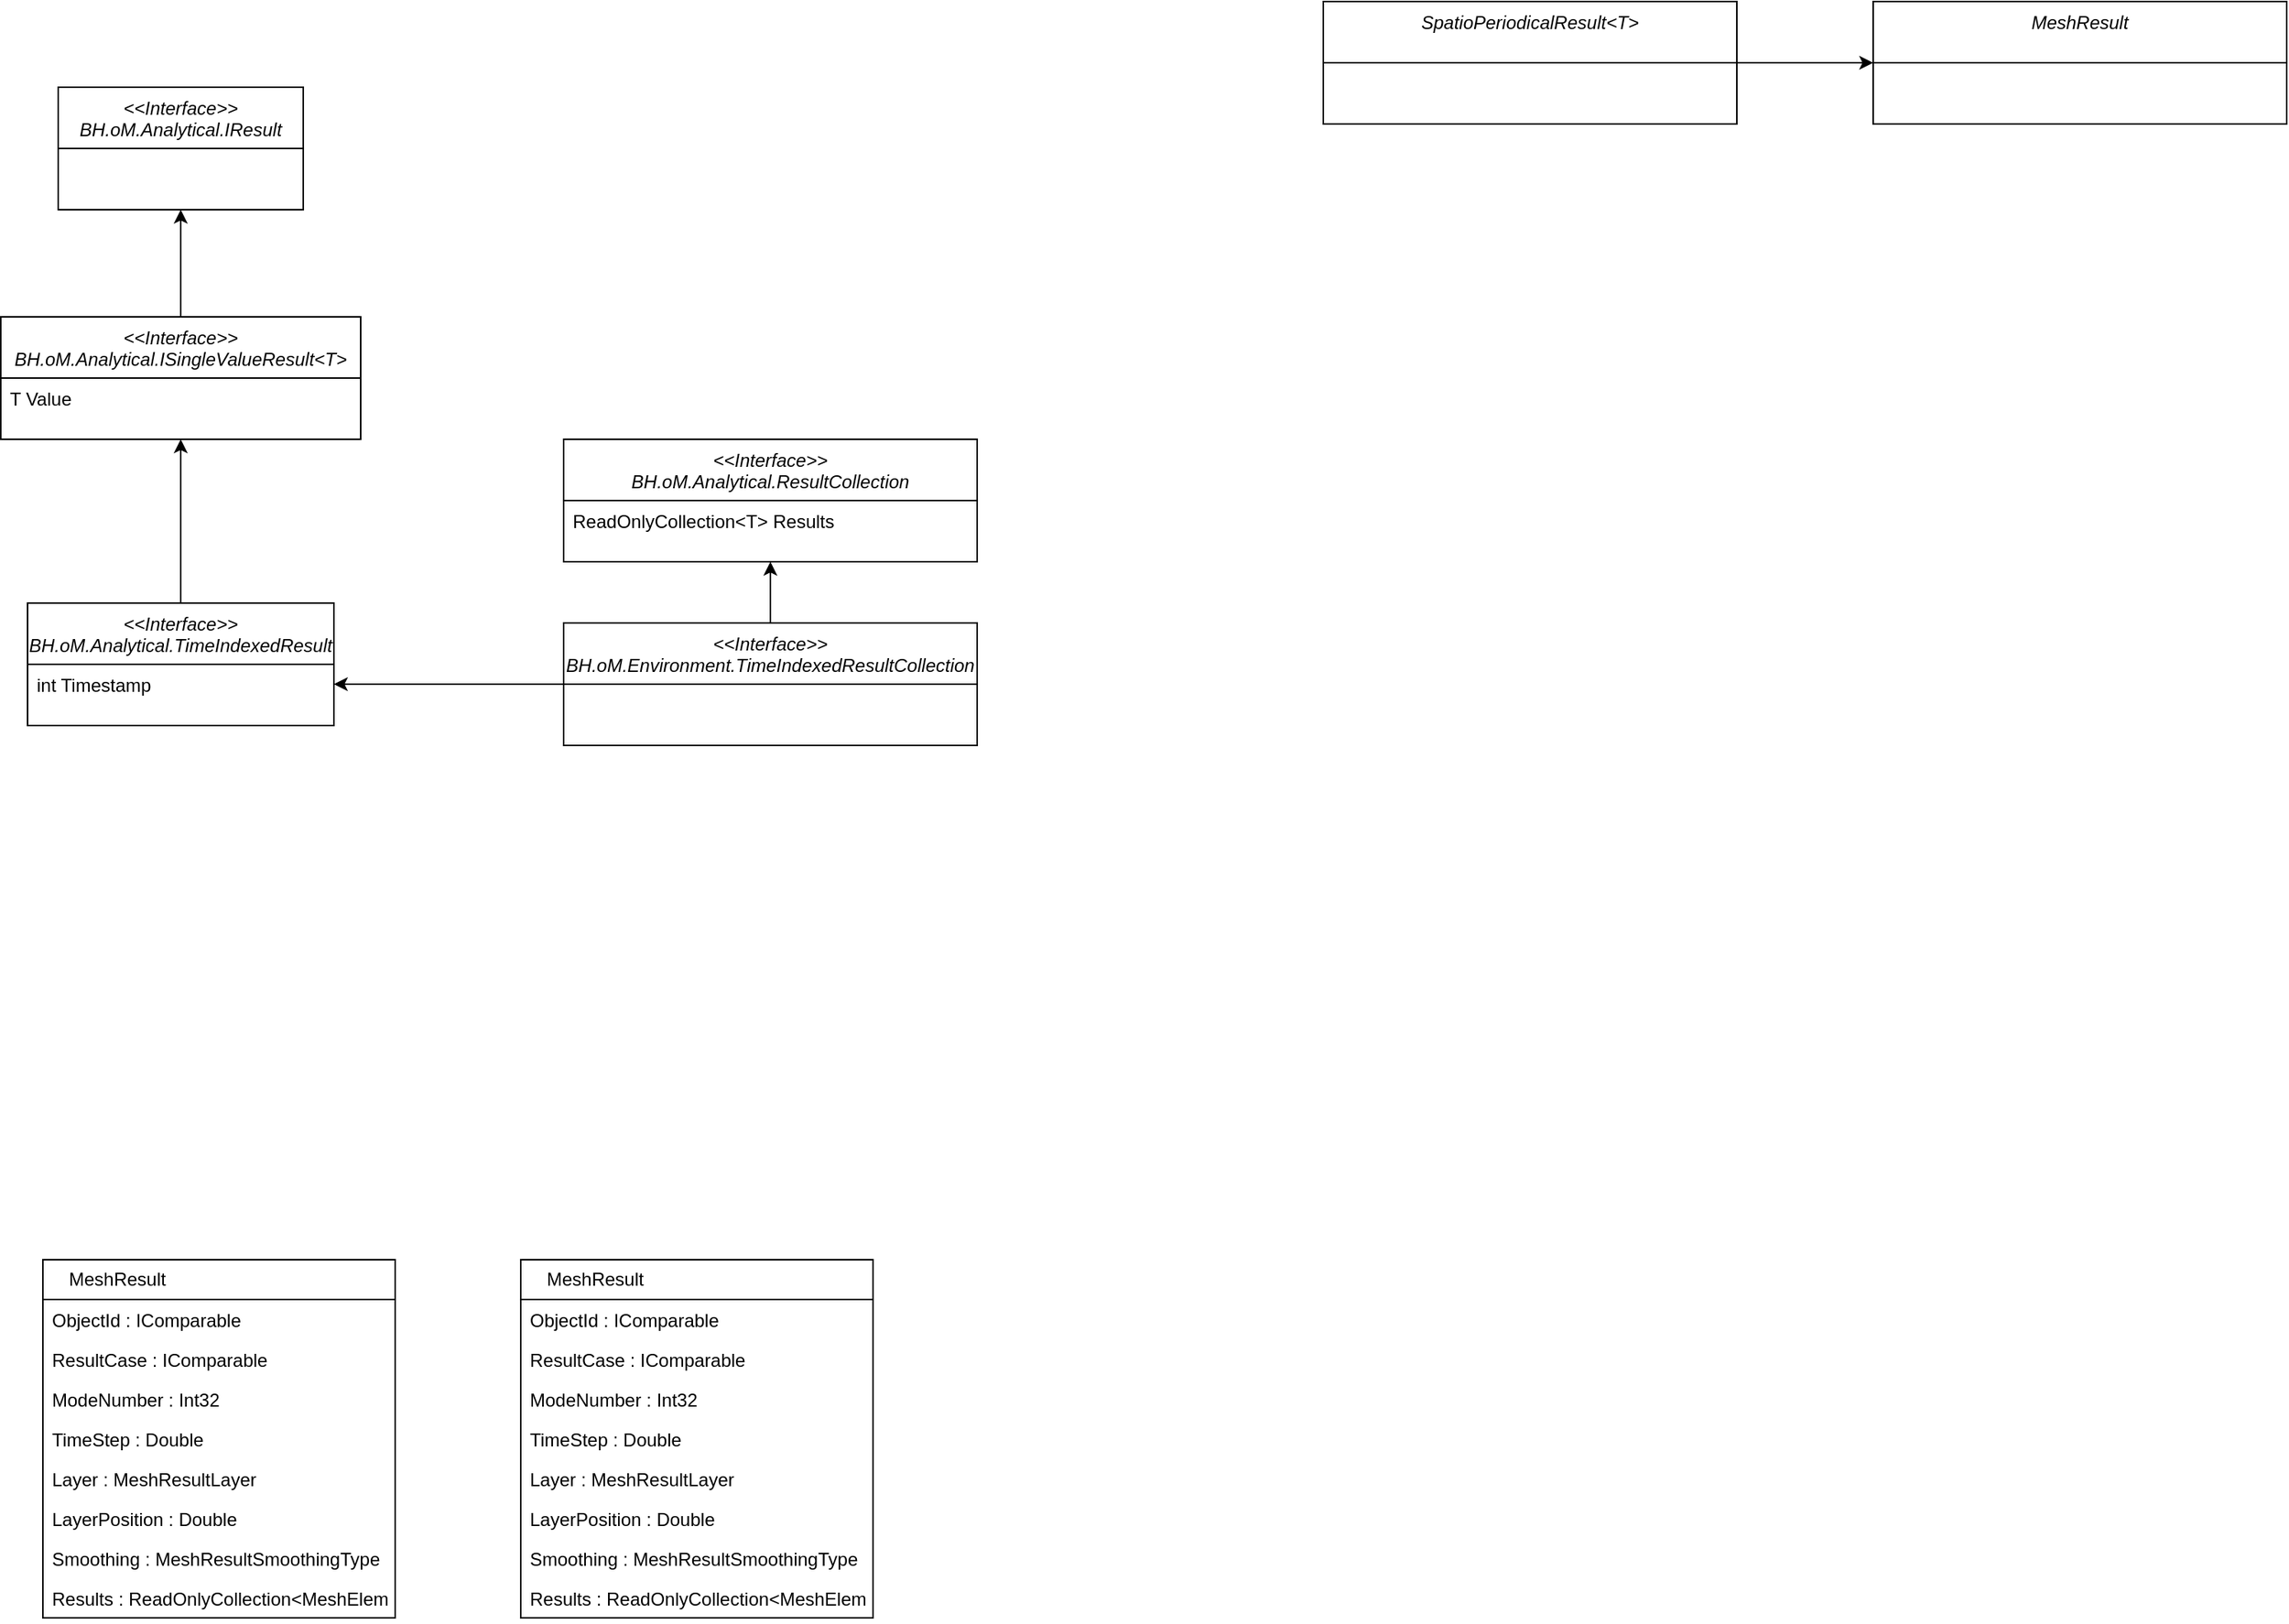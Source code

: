 <mxfile version="13.9.9" type="device"><diagram id="C5RBs43oDa-KdzZeNtuy" name="Page-1"><mxGraphModel dx="1173" dy="673" grid="0" gridSize="10" guides="1" tooltips="1" connect="1" arrows="1" fold="1" page="1" pageScale="1" pageWidth="827" pageHeight="1169" math="0" shadow="0"><root><mxCell id="WIyWlLk6GJQsqaUBKTNV-0"/><mxCell id="WIyWlLk6GJQsqaUBKTNV-1" parent="WIyWlLk6GJQsqaUBKTNV-0"/><mxCell id="K5gEZiQT8tmP2vOKDrni-3" style="edgeStyle=orthogonalEdgeStyle;rounded=0;orthogonalLoop=1;jettySize=auto;html=1;entryX=0.5;entryY=1;entryDx=0;entryDy=0;" parent="WIyWlLk6GJQsqaUBKTNV-1" source="zkfFHV4jXpPFQw0GAbJ--0" target="K5gEZiQT8tmP2vOKDrni-10" edge="1"><mxGeometry relative="1" as="geometry"/></mxCell><mxCell id="zkfFHV4jXpPFQw0GAbJ--0" value="&lt;&lt;Interface&gt;&gt;&#10;BH.oM.Analytical.TimeIndexedResult" style="swimlane;fontStyle=2;align=center;verticalAlign=top;childLayout=stackLayout;horizontal=1;startSize=40;horizontalStack=0;resizeParent=1;resizeLast=0;collapsible=1;marginBottom=0;rounded=0;shadow=0;strokeWidth=1;" parent="WIyWlLk6GJQsqaUBKTNV-1" vertex="1"><mxGeometry x="100" y="437" width="200" height="80" as="geometry"><mxRectangle x="230" y="140" width="160" height="26" as="alternateBounds"/></mxGeometry></mxCell><mxCell id="zkfFHV4jXpPFQw0GAbJ--1" value="int Timestamp" style="text;align=left;verticalAlign=top;spacingLeft=4;spacingRight=4;overflow=hidden;rotatable=0;points=[[0,0.5],[1,0.5]];portConstraint=eastwest;" parent="zkfFHV4jXpPFQw0GAbJ--0" vertex="1"><mxGeometry y="40" width="200" height="26" as="geometry"/></mxCell><mxCell id="K5gEZiQT8tmP2vOKDrni-0" value="&lt;&lt;Interface&gt;&gt;&#10;BH.oM.Analytical.IResult" style="swimlane;fontStyle=2;align=center;verticalAlign=top;childLayout=stackLayout;horizontal=1;startSize=40;horizontalStack=0;resizeParent=1;resizeLast=0;collapsible=1;marginBottom=0;rounded=0;shadow=0;strokeWidth=1;" parent="WIyWlLk6GJQsqaUBKTNV-1" vertex="1"><mxGeometry x="120" y="100" width="160" height="80" as="geometry"><mxRectangle x="230" y="140" width="160" height="26" as="alternateBounds"/></mxGeometry></mxCell><mxCell id="K5gEZiQT8tmP2vOKDrni-8" style="edgeStyle=orthogonalEdgeStyle;rounded=0;orthogonalLoop=1;jettySize=auto;html=1;entryX=0.5;entryY=1;entryDx=0;entryDy=0;" parent="WIyWlLk6GJQsqaUBKTNV-1" source="K5gEZiQT8tmP2vOKDrni-4" target="K5gEZiQT8tmP2vOKDrni-6" edge="1"><mxGeometry relative="1" as="geometry"/></mxCell><mxCell id="K5gEZiQT8tmP2vOKDrni-9" style="edgeStyle=orthogonalEdgeStyle;rounded=0;orthogonalLoop=1;jettySize=auto;html=1;entryX=1;entryY=0.5;entryDx=0;entryDy=0;" parent="WIyWlLk6GJQsqaUBKTNV-1" source="K5gEZiQT8tmP2vOKDrni-4" target="zkfFHV4jXpPFQw0GAbJ--1" edge="1"><mxGeometry relative="1" as="geometry"/></mxCell><mxCell id="K5gEZiQT8tmP2vOKDrni-4" value="&lt;&lt;Interface&gt;&gt;&#10;BH.oM.Environment.TimeIndexedResultCollection" style="swimlane;fontStyle=2;align=center;verticalAlign=top;childLayout=stackLayout;horizontal=1;startSize=40;horizontalStack=0;resizeParent=1;resizeLast=0;collapsible=1;marginBottom=0;rounded=0;shadow=0;strokeWidth=1;" parent="WIyWlLk6GJQsqaUBKTNV-1" vertex="1"><mxGeometry x="450" y="450" width="270" height="80" as="geometry"><mxRectangle x="230" y="140" width="160" height="26" as="alternateBounds"/></mxGeometry></mxCell><mxCell id="K5gEZiQT8tmP2vOKDrni-6" value="&lt;&lt;Interface&gt;&gt;&#10;BH.oM.Analytical.ResultCollection" style="swimlane;fontStyle=2;align=center;verticalAlign=top;childLayout=stackLayout;horizontal=1;startSize=40;horizontalStack=0;resizeParent=1;resizeLast=0;collapsible=1;marginBottom=0;rounded=0;shadow=0;strokeWidth=1;" parent="WIyWlLk6GJQsqaUBKTNV-1" vertex="1"><mxGeometry x="450" y="330" width="270" height="80" as="geometry"><mxRectangle x="230" y="140" width="160" height="26" as="alternateBounds"/></mxGeometry></mxCell><mxCell id="K5gEZiQT8tmP2vOKDrni-7" value="ReadOnlyCollection&lt;T&gt; Results " style="text;align=left;verticalAlign=top;spacingLeft=4;spacingRight=4;overflow=hidden;rotatable=0;points=[[0,0.5],[1,0.5]];portConstraint=eastwest;" parent="K5gEZiQT8tmP2vOKDrni-6" vertex="1"><mxGeometry y="40" width="270" height="26" as="geometry"/></mxCell><mxCell id="K5gEZiQT8tmP2vOKDrni-11" style="edgeStyle=orthogonalEdgeStyle;rounded=0;orthogonalLoop=1;jettySize=auto;html=1;entryX=0.5;entryY=1;entryDx=0;entryDy=0;" parent="WIyWlLk6GJQsqaUBKTNV-1" source="K5gEZiQT8tmP2vOKDrni-10" target="K5gEZiQT8tmP2vOKDrni-0" edge="1"><mxGeometry relative="1" as="geometry"/></mxCell><mxCell id="K5gEZiQT8tmP2vOKDrni-10" value="&lt;&lt;Interface&gt;&gt;&#10;BH.oM.Analytical.ISingleValueResult&lt;T&gt;" style="swimlane;fontStyle=2;align=center;verticalAlign=top;childLayout=stackLayout;horizontal=1;startSize=40;horizontalStack=0;resizeParent=1;resizeLast=0;collapsible=1;marginBottom=0;rounded=0;shadow=0;strokeWidth=1;" parent="WIyWlLk6GJQsqaUBKTNV-1" vertex="1"><mxGeometry x="82.5" y="250" width="235" height="80" as="geometry"><mxRectangle x="230" y="140" width="160" height="26" as="alternateBounds"/></mxGeometry></mxCell><mxCell id="K5gEZiQT8tmP2vOKDrni-12" value="T Value" style="text;align=left;verticalAlign=top;spacingLeft=4;spacingRight=4;overflow=hidden;rotatable=0;points=[[0,0.5],[1,0.5]];portConstraint=eastwest;" parent="K5gEZiQT8tmP2vOKDrni-10" vertex="1"><mxGeometry y="40" width="235" height="26" as="geometry"/></mxCell><mxCell id="rdbptEgRmE47MLPurrnr-2" style="edgeStyle=orthogonalEdgeStyle;rounded=0;orthogonalLoop=1;jettySize=auto;html=1;" parent="WIyWlLk6GJQsqaUBKTNV-1" source="rdbptEgRmE47MLPurrnr-0" target="rdbptEgRmE47MLPurrnr-1" edge="1"><mxGeometry relative="1" as="geometry"/></mxCell><mxCell id="rdbptEgRmE47MLPurrnr-0" value="SpatioPeriodicalResult&lt;T&gt;" style="swimlane;fontStyle=2;align=center;verticalAlign=top;childLayout=stackLayout;horizontal=1;startSize=40;horizontalStack=0;resizeParent=1;resizeLast=0;collapsible=1;marginBottom=0;rounded=0;shadow=0;strokeWidth=1;" parent="WIyWlLk6GJQsqaUBKTNV-1" vertex="1"><mxGeometry x="946" y="44" width="270" height="80" as="geometry"><mxRectangle x="230" y="140" width="160" height="26" as="alternateBounds"/></mxGeometry></mxCell><mxCell id="rdbptEgRmE47MLPurrnr-1" value="MeshResult" style="swimlane;fontStyle=2;align=center;verticalAlign=top;childLayout=stackLayout;horizontal=1;startSize=40;horizontalStack=0;resizeParent=1;resizeLast=0;collapsible=1;marginBottom=0;rounded=0;shadow=0;strokeWidth=1;" parent="WIyWlLk6GJQsqaUBKTNV-1" vertex="1"><mxGeometry x="1305" y="44" width="270" height="80" as="geometry"><mxRectangle x="230" y="140" width="160" height="26" as="alternateBounds"/></mxGeometry></mxCell><mxCell id="Cr2MNvoQB-JjaTnRCM1v-0" value="MeshResult" style="swimlane;fontStyle=0;childLayout=stackLayout;horizontal=1;startSize=26;fillColor=none;horizontalStack=0;resizeParent=1;resizeParentMax=0;resizeLast=0;collapsible=1;marginBottom=0;fontSize=12;align=left;spacingLeft=15;strokeColor=#000000;html=1;" vertex="1" parent="WIyWlLk6GJQsqaUBKTNV-1"><mxGeometry x="110" y="866" width="230" height="234" as="geometry"><mxRectangle x="190" y="877" width="150" height="26" as="alternateBounds"/></mxGeometry></mxCell><mxCell id="Cr2MNvoQB-JjaTnRCM1v-1" value="ObjectId : IComparable" style="text;strokeColor=none;fillColor=none;align=left;verticalAlign=top;spacingLeft=4;spacingRight=4;overflow=hidden;rotatable=0;points=[[0,0.5],[1,0.5]];portConstraint=eastwest;fontColor=#000000" vertex="1" parent="Cr2MNvoQB-JjaTnRCM1v-0"><mxGeometry y="26" width="230" height="26" as="geometry"/></mxCell><mxCell id="Cr2MNvoQB-JjaTnRCM1v-2" value="ResultCase : IComparable" style="text;strokeColor=none;fillColor=none;align=left;verticalAlign=top;spacingLeft=4;spacingRight=4;overflow=hidden;rotatable=0;points=[[0,0.5],[1,0.5]];portConstraint=eastwest;fontColor=#000000" vertex="1" parent="Cr2MNvoQB-JjaTnRCM1v-0"><mxGeometry y="52" width="230" height="26" as="geometry"/></mxCell><mxCell id="Cr2MNvoQB-JjaTnRCM1v-3" value="ModeNumber : Int32" style="text;strokeColor=none;fillColor=none;align=left;verticalAlign=top;spacingLeft=4;spacingRight=4;overflow=hidden;rotatable=0;points=[[0,0.5],[1,0.5]];portConstraint=eastwest;fontColor=#000000" vertex="1" parent="Cr2MNvoQB-JjaTnRCM1v-0"><mxGeometry y="78" width="230" height="26" as="geometry"/></mxCell><mxCell id="Cr2MNvoQB-JjaTnRCM1v-4" value="TimeStep : Double" style="text;strokeColor=none;fillColor=none;align=left;verticalAlign=top;spacingLeft=4;spacingRight=4;overflow=hidden;rotatable=0;points=[[0,0.5],[1,0.5]];portConstraint=eastwest;fontColor=#000000" vertex="1" parent="Cr2MNvoQB-JjaTnRCM1v-0"><mxGeometry y="104" width="230" height="26" as="geometry"/></mxCell><mxCell id="Cr2MNvoQB-JjaTnRCM1v-5" value="Layer : MeshResultLayer" style="text;strokeColor=none;fillColor=none;align=left;verticalAlign=top;spacingLeft=4;spacingRight=4;overflow=hidden;rotatable=0;points=[[0,0.5],[1,0.5]];portConstraint=eastwest;fontColor=#000000" vertex="1" parent="Cr2MNvoQB-JjaTnRCM1v-0"><mxGeometry y="130" width="230" height="26" as="geometry"/></mxCell><mxCell id="Cr2MNvoQB-JjaTnRCM1v-6" value="LayerPosition : Double" style="text;strokeColor=none;fillColor=none;align=left;verticalAlign=top;spacingLeft=4;spacingRight=4;overflow=hidden;rotatable=0;points=[[0,0.5],[1,0.5]];portConstraint=eastwest;fontColor=#000000" vertex="1" parent="Cr2MNvoQB-JjaTnRCM1v-0"><mxGeometry y="156" width="230" height="26" as="geometry"/></mxCell><mxCell id="Cr2MNvoQB-JjaTnRCM1v-7" value="Smoothing : MeshResultSmoothingType" style="text;strokeColor=none;fillColor=none;align=left;verticalAlign=top;spacingLeft=4;spacingRight=4;overflow=hidden;rotatable=0;points=[[0,0.5],[1,0.5]];portConstraint=eastwest;fontColor=#000000" vertex="1" parent="Cr2MNvoQB-JjaTnRCM1v-0"><mxGeometry y="182" width="230" height="26" as="geometry"/></mxCell><mxCell id="Cr2MNvoQB-JjaTnRCM1v-8" value="Results : ReadOnlyCollection&lt;MeshElementResult&gt;" style="text;strokeColor=none;fillColor=none;align=left;verticalAlign=top;spacingLeft=4;spacingRight=4;overflow=hidden;rotatable=0;points=[[0,0.5],[1,0.5]];portConstraint=eastwest;fontColor=#000000" vertex="1" parent="Cr2MNvoQB-JjaTnRCM1v-0"><mxGeometry y="208" width="230" height="26" as="geometry"/></mxCell><mxCell id="Cr2MNvoQB-JjaTnRCM1v-18" value="MeshResult" style="swimlane;fontStyle=0;childLayout=stackLayout;horizontal=1;startSize=26;fillColor=none;horizontalStack=0;resizeParent=1;resizeParentMax=0;resizeLast=0;collapsible=1;marginBottom=0;fontSize=12;align=left;spacingLeft=15;strokeColor=#000000;html=1;" vertex="1" parent="WIyWlLk6GJQsqaUBKTNV-1"><mxGeometry x="422" y="866" width="230" height="234" as="geometry"><mxRectangle x="190" y="877" width="150" height="26" as="alternateBounds"/></mxGeometry></mxCell><mxCell id="Cr2MNvoQB-JjaTnRCM1v-19" value="ObjectId : IComparable" style="text;strokeColor=none;fillColor=none;align=left;verticalAlign=top;spacingLeft=4;spacingRight=4;overflow=hidden;rotatable=0;points=[[0,0.5],[1,0.5]];portConstraint=eastwest;fontColor=#000000" vertex="1" parent="Cr2MNvoQB-JjaTnRCM1v-18"><mxGeometry y="26" width="230" height="26" as="geometry"/></mxCell><mxCell id="Cr2MNvoQB-JjaTnRCM1v-20" value="ResultCase : IComparable" style="text;strokeColor=none;fillColor=none;align=left;verticalAlign=top;spacingLeft=4;spacingRight=4;overflow=hidden;rotatable=0;points=[[0,0.5],[1,0.5]];portConstraint=eastwest;fontColor=#000000" vertex="1" parent="Cr2MNvoQB-JjaTnRCM1v-18"><mxGeometry y="52" width="230" height="26" as="geometry"/></mxCell><mxCell id="Cr2MNvoQB-JjaTnRCM1v-21" value="ModeNumber : Int32" style="text;strokeColor=none;fillColor=none;align=left;verticalAlign=top;spacingLeft=4;spacingRight=4;overflow=hidden;rotatable=0;points=[[0,0.5],[1,0.5]];portConstraint=eastwest;fontColor=#000000" vertex="1" parent="Cr2MNvoQB-JjaTnRCM1v-18"><mxGeometry y="78" width="230" height="26" as="geometry"/></mxCell><mxCell id="Cr2MNvoQB-JjaTnRCM1v-22" value="TimeStep : Double" style="text;strokeColor=none;fillColor=none;align=left;verticalAlign=top;spacingLeft=4;spacingRight=4;overflow=hidden;rotatable=0;points=[[0,0.5],[1,0.5]];portConstraint=eastwest;fontColor=#000000" vertex="1" parent="Cr2MNvoQB-JjaTnRCM1v-18"><mxGeometry y="104" width="230" height="26" as="geometry"/></mxCell><mxCell id="Cr2MNvoQB-JjaTnRCM1v-23" value="Layer : MeshResultLayer" style="text;strokeColor=none;fillColor=none;align=left;verticalAlign=top;spacingLeft=4;spacingRight=4;overflow=hidden;rotatable=0;points=[[0,0.5],[1,0.5]];portConstraint=eastwest;fontColor=#000000" vertex="1" parent="Cr2MNvoQB-JjaTnRCM1v-18"><mxGeometry y="130" width="230" height="26" as="geometry"/></mxCell><mxCell id="Cr2MNvoQB-JjaTnRCM1v-24" value="LayerPosition : Double" style="text;strokeColor=none;fillColor=none;align=left;verticalAlign=top;spacingLeft=4;spacingRight=4;overflow=hidden;rotatable=0;points=[[0,0.5],[1,0.5]];portConstraint=eastwest;fontColor=#000000" vertex="1" parent="Cr2MNvoQB-JjaTnRCM1v-18"><mxGeometry y="156" width="230" height="26" as="geometry"/></mxCell><mxCell id="Cr2MNvoQB-JjaTnRCM1v-25" value="Smoothing : MeshResultSmoothingType" style="text;strokeColor=none;fillColor=none;align=left;verticalAlign=top;spacingLeft=4;spacingRight=4;overflow=hidden;rotatable=0;points=[[0,0.5],[1,0.5]];portConstraint=eastwest;fontColor=#000000" vertex="1" parent="Cr2MNvoQB-JjaTnRCM1v-18"><mxGeometry y="182" width="230" height="26" as="geometry"/></mxCell><mxCell id="Cr2MNvoQB-JjaTnRCM1v-26" value="Results : ReadOnlyCollection&lt;MeshElementResult&gt;" style="text;strokeColor=none;fillColor=none;align=left;verticalAlign=top;spacingLeft=4;spacingRight=4;overflow=hidden;rotatable=0;points=[[0,0.5],[1,0.5]];portConstraint=eastwest;fontColor=#000000" vertex="1" parent="Cr2MNvoQB-JjaTnRCM1v-18"><mxGeometry y="208" width="230" height="26" as="geometry"/></mxCell></root></mxGraphModel></diagram></mxfile>
